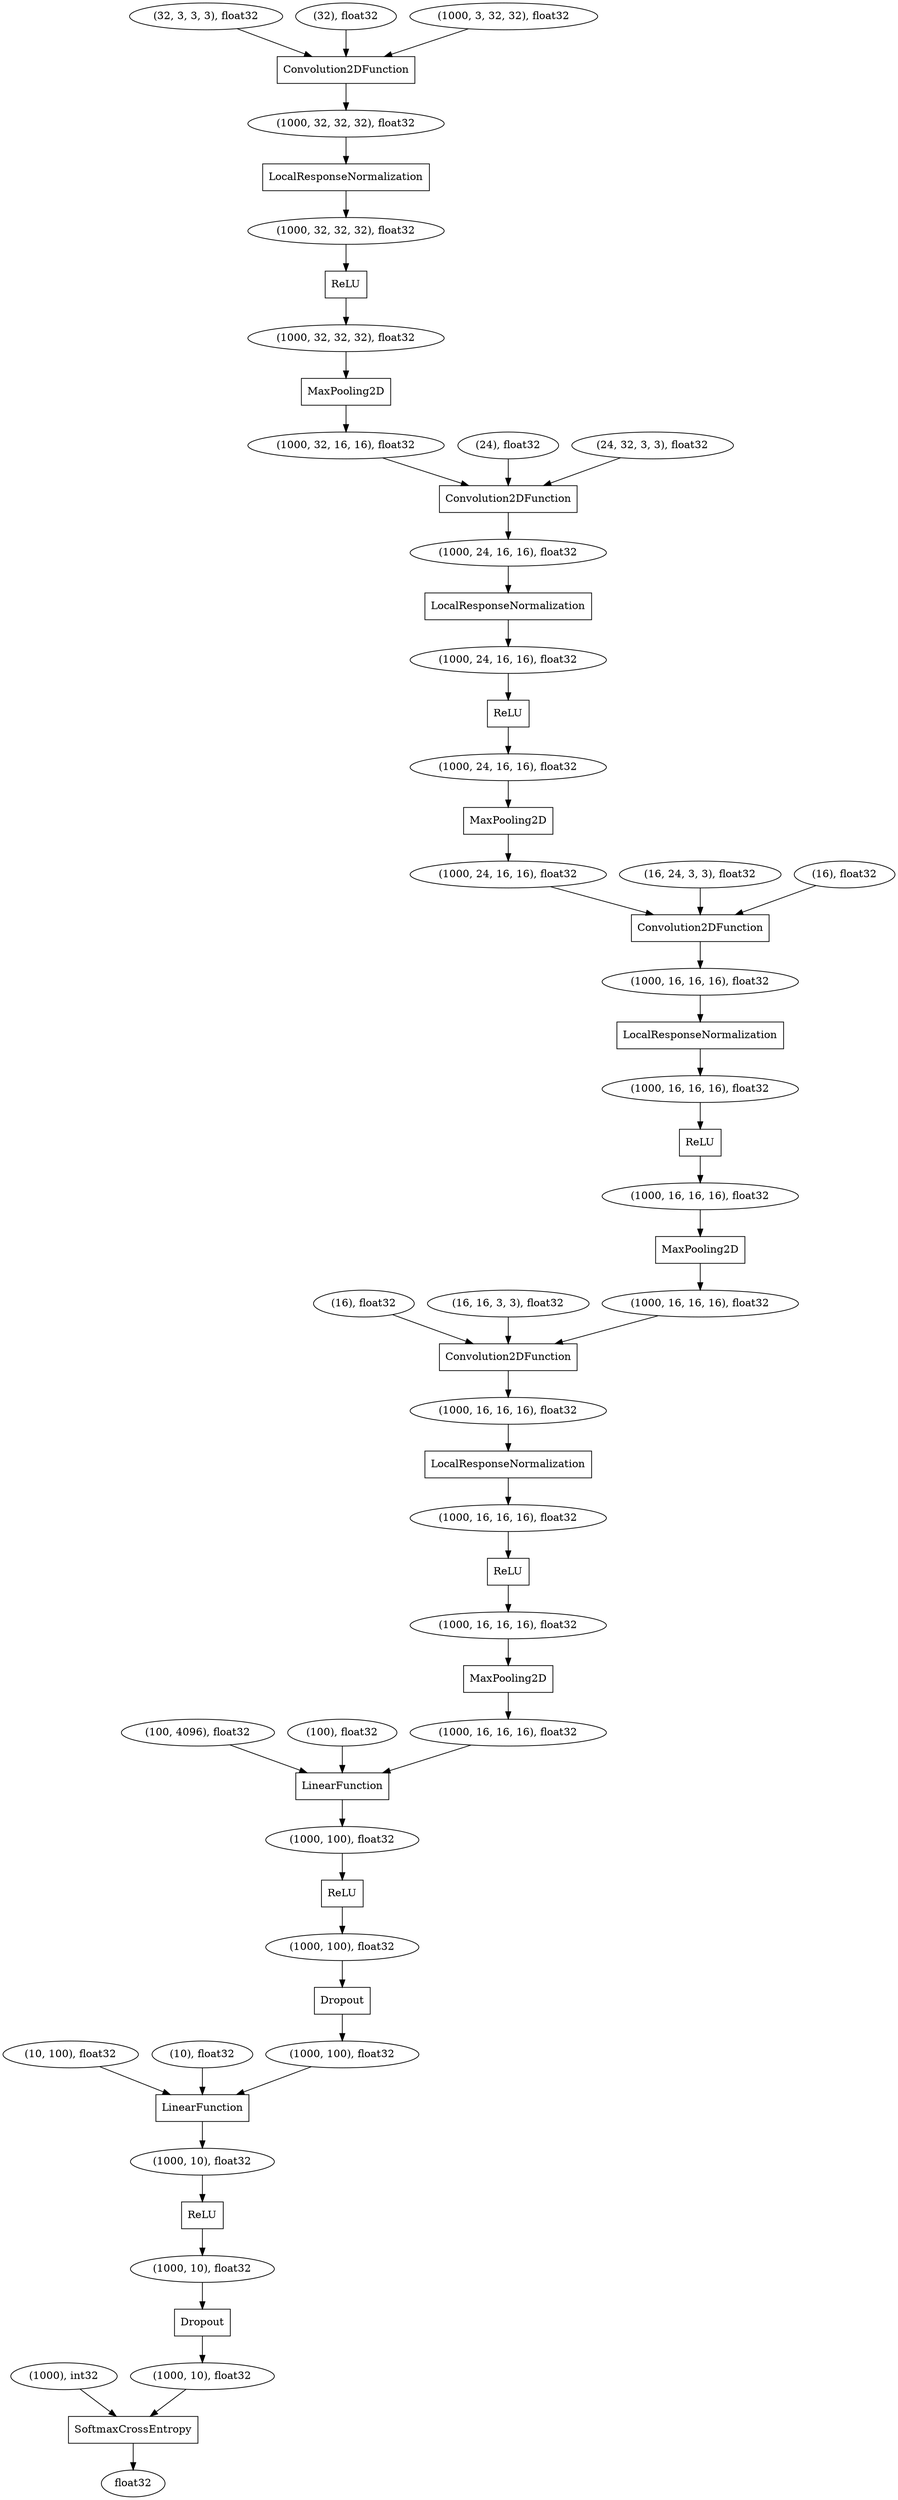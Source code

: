digraph graphname{140419866527760 [shape="box",label="ReLU"];140419865847184 [shape="box",label="ReLU"];140419866528784 [shape="oval",label="(1000, 100), float32"];140419866527888 [shape="oval",label="(1000, 16, 16, 16), float32"];140419866675088 [shape="oval",label="(32, 3, 3, 3), float32"];140419866527952 [shape="box",label="Dropout"];140419865011792 [shape="oval",label="(1000, 32, 16, 16), float32"];140419866525968 [shape="oval",label="(1000, 16, 16, 16), float32"];140419866675536 [shape="oval",label="(10, 100), float32"];140419866674576 [shape="oval",label="(1000), int32"];140419866528208 [shape="oval",label="(1000, 24, 16, 16), float32"];140419865011664 [shape="box",label="Convolution2DFunction"];140419866528272 [shape="box",label="Convolution2DFunction"];140419867290832 [shape="box",label="MaxPooling2D"];140419866677072 [shape="oval",label="(1000, 32, 32, 32), float32"];140419865011600 [shape="box",label="LocalResponseNormalization"];140419865011984 [shape="oval",label="(1000, 24, 16, 16), float32"];140419866526352 [shape="oval",label="(1000, 100), float32"];140419866677008 [shape="oval",label="(24), float32"];140419866528464 [shape="box",label="MaxPooling2D"];140419865011536 [shape="oval",label="(1000, 32, 32, 32), float32"];140419866527184 [shape="oval",label="(1000, 24, 16, 16), float32"];140419866528592 [shape="oval",label="(1000, 10), float32"];140419865675152 [shape="oval",label="float32"];140419866675344 [shape="oval",label="(16), float32"];140419866676112 [shape="oval",label="(100, 4096), float32"];140419866529168 [shape="box",label="ReLU"];140419866676048 [shape="oval",label="(32), float32"];140419866527056 [shape="box",label="SoftmaxCrossEntropy"];140419866527568 [shape="oval",label="(1000, 16, 16, 16), float32"];140419866674192 [shape="oval",label="(10), float32"];140419866676816 [shape="oval",label="(16, 24, 3, 3), float32"];140419866526800 [shape="box",label="MaxPooling2D"];140419866526224 [shape="box",label="LocalResponseNormalization"];140419866528912 [shape="oval",label="(1000, 16, 16, 16), float32"];140419866526928 [shape="box",label="ReLU"];140419866674640 [shape="oval",label="(1000, 3, 32, 32), float32"];140419866674384 [shape="oval",label="(24, 32, 3, 3), float32"];140419866676496 [shape="oval",label="(16), float32"];140419866529104 [shape="box",label="LinearFunction"];140419866526608 [shape="oval",label="(1000, 16, 16, 16), float32"];140419866527120 [shape="oval",label="(1000, 100), float32"];140419865675216 [shape="oval",label="(1000, 10), float32"];140419866674512 [shape="oval",label="(16, 16, 3, 3), float32"];140419866527312 [shape="box",label="Convolution2DFunction"];140419866527248 [shape="oval",label="(1000, 16, 16, 16), float32"];140419866529360 [shape="oval",label="(1000, 16, 16, 16), float32"];140419866526736 [shape="oval",label="(1000, 24, 16, 16), float32"];140419866528656 [shape="box",label="LocalResponseNormalization"];140419866527440 [shape="oval",label="(1000, 16, 16, 16), float32"];140419866675408 [shape="box",label="Convolution2DFunction"];140419866527504 [shape="oval",label="(1000, 10), float32"];140419867312016 [shape="box",label="ReLU"];140419866529616 [shape="box",label="Dropout"];140419866528400 [shape="box",label="MaxPooling2D"];140419867344784 [shape="box",label="ReLU"];140419865848656 [shape="oval",label="(1000, 32, 32, 32), float32"];140419866674704 [shape="box",label="LocalResponseNormalization"];140419866677200 [shape="oval",label="(100), float32"];140419866676560 [shape="box",label="LinearFunction"];140419866674192 -> 140419866529104;140419865847184 -> 140419865011536;140419865011600 -> 140419866528208;140419866528784 -> 140419866527952;140419866528400 -> 140419866527184;140419866529616 -> 140419865675216;140419867312016 -> 140419866526736;140419866528656 -> 140419866527248;140419866674576 -> 140419866527056;140419866529360 -> 140419866526224;140419866528912 -> 140419866527760;140419866526800 -> 140419866525968;140419865011536 -> 140419867290832;140419866529168 -> 140419866527504;140419866527760 -> 140419866527568;140419865011664 -> 140419865011984;140419866526736 -> 140419866528400;140419866675344 -> 140419866528272;140419866526608 -> 140419866528464;140419866674512 -> 140419866528272;140419866677008 -> 140419865011664;140419866525968 -> 140419866528272;140419866527184 -> 140419866527312;140419866527504 -> 140419866529616;140419866676048 -> 140419866675408;140419867344784 -> 140419866528784;140419866526928 -> 140419866526608;140419866676112 -> 140419866676560;140419866527440 -> 140419866676560;140419866526224 -> 140419866528912;140419866528592 -> 140419866529168;140419866528464 -> 140419866527440;140419866676496 -> 140419866527312;140419865011792 -> 140419865011664;140419866677072 -> 140419866674704;140419866674704 -> 140419865848656;140419865675216 -> 140419866527056;140419867290832 -> 140419865011792;140419866675088 -> 140419866675408;140419865011984 -> 140419865011600;140419866527568 -> 140419866526800;140419866527120 -> 140419866529104;140419866676816 -> 140419866527312;140419866526352 -> 140419867344784;140419866527312 -> 140419866529360;140419866527056 -> 140419865675152;140419866529104 -> 140419866528592;140419866527952 -> 140419866527120;140419866677200 -> 140419866676560;140419866527888 -> 140419866528656;140419865848656 -> 140419865847184;140419866676560 -> 140419866526352;140419866528272 -> 140419866527888;140419866527248 -> 140419866526928;140419866528208 -> 140419867312016;140419866675536 -> 140419866529104;140419866674384 -> 140419865011664;140419866675408 -> 140419866677072;140419866674640 -> 140419866675408;}